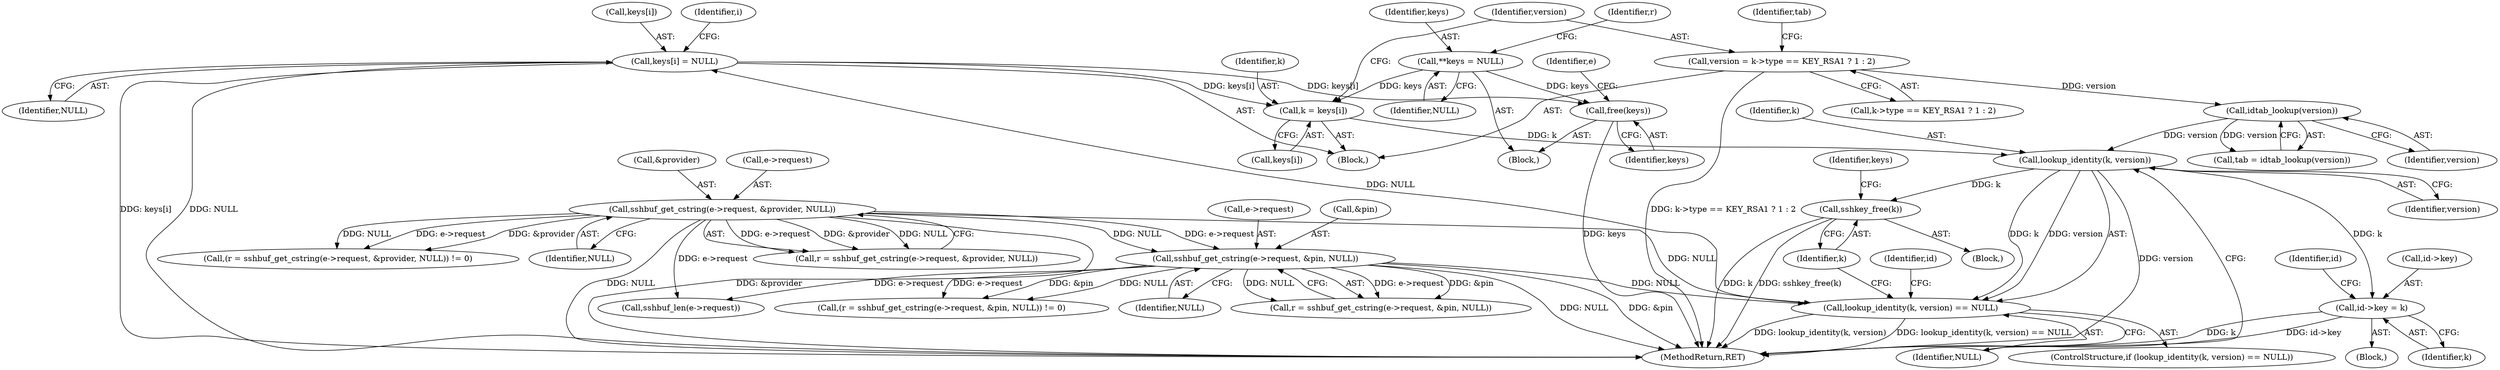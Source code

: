 digraph "0_src_9476ce1dd37d3c3218d5640b74c34c65e5f4efe5_0@array" {
"1000328" [label="(Call,keys[i] = NULL)"];
"1000271" [label="(Call,lookup_identity(k, version) == NULL)"];
"1000272" [label="(Call,lookup_identity(k, version))"];
"1000251" [label="(Call,k = keys[i])"];
"1000131" [label="(Call,**keys = NULL)"];
"1000328" [label="(Call,keys[i] = NULL)"];
"1000268" [label="(Call,idtab_lookup(version))"];
"1000256" [label="(Call,version = k->type == KEY_RSA1 ? 1 : 2)"];
"1000153" [label="(Call,sshbuf_get_cstring(e->request, &pin, NULL))"];
"1000142" [label="(Call,sshbuf_get_cstring(e->request, &provider, NULL))"];
"1000338" [label="(Call,free(keys))"];
"1000283" [label="(Call,id->key = k)"];
"1000326" [label="(Call,sshkey_free(k))"];
"1000257" [label="(Identifier,version)"];
"1000159" [label="(Identifier,NULL)"];
"1000275" [label="(Identifier,NULL)"];
"1000284" [label="(Call,id->key)"];
"1000327" [label="(Identifier,k)"];
"1000343" [label="(MethodReturn,RET)"];
"1000153" [label="(Call,sshbuf_get_cstring(e->request, &pin, NULL))"];
"1000273" [label="(Identifier,k)"];
"1000270" [label="(ControlStructure,if (lookup_identity(k, version) == NULL))"];
"1000253" [label="(Call,keys[i])"];
"1000141" [label="(Identifier,r)"];
"1000251" [label="(Call,k = keys[i])"];
"1000258" [label="(Call,k->type == KEY_RSA1 ? 1 : 2)"];
"1000328" [label="(Call,keys[i] = NULL)"];
"1000157" [label="(Call,&pin)"];
"1000146" [label="(Call,&provider)"];
"1000339" [label="(Identifier,keys)"];
"1000272" [label="(Call,lookup_identity(k, version))"];
"1000271" [label="(Call,lookup_identity(k, version) == NULL)"];
"1000150" [label="(Call,(r = sshbuf_get_cstring(e->request, &pin, NULL)) != 0)"];
"1000269" [label="(Identifier,version)"];
"1000250" [label="(Block,)"];
"1000267" [label="(Identifier,tab)"];
"1000287" [label="(Identifier,k)"];
"1000154" [label="(Call,e->request)"];
"1000249" [label="(Identifier,i)"];
"1000151" [label="(Call,r = sshbuf_get_cstring(e->request, &pin, NULL))"];
"1000330" [label="(Identifier,keys)"];
"1000167" [label="(Call,sshbuf_len(e->request))"];
"1000103" [label="(Block,)"];
"1000148" [label="(Identifier,NULL)"];
"1000256" [label="(Call,version = k->type == KEY_RSA1 ? 1 : 2)"];
"1000142" [label="(Call,sshbuf_get_cstring(e->request, &provider, NULL))"];
"1000252" [label="(Identifier,k)"];
"1000325" [label="(Block,)"];
"1000140" [label="(Call,r = sshbuf_get_cstring(e->request, &provider, NULL))"];
"1000341" [label="(Identifier,e)"];
"1000278" [label="(Identifier,id)"];
"1000276" [label="(Block,)"];
"1000332" [label="(Identifier,NULL)"];
"1000283" [label="(Call,id->key = k)"];
"1000132" [label="(Identifier,keys)"];
"1000266" [label="(Call,tab = idtab_lookup(version))"];
"1000338" [label="(Call,free(keys))"];
"1000143" [label="(Call,e->request)"];
"1000329" [label="(Call,keys[i])"];
"1000133" [label="(Identifier,NULL)"];
"1000139" [label="(Call,(r = sshbuf_get_cstring(e->request, &provider, NULL)) != 0)"];
"1000268" [label="(Call,idtab_lookup(version))"];
"1000290" [label="(Identifier,id)"];
"1000274" [label="(Identifier,version)"];
"1000131" [label="(Call,**keys = NULL)"];
"1000326" [label="(Call,sshkey_free(k))"];
"1000328" -> "1000250"  [label="AST: "];
"1000328" -> "1000332"  [label="CFG: "];
"1000329" -> "1000328"  [label="AST: "];
"1000332" -> "1000328"  [label="AST: "];
"1000249" -> "1000328"  [label="CFG: "];
"1000328" -> "1000343"  [label="DDG: NULL"];
"1000328" -> "1000343"  [label="DDG: keys[i]"];
"1000328" -> "1000251"  [label="DDG: keys[i]"];
"1000271" -> "1000328"  [label="DDG: NULL"];
"1000328" -> "1000338"  [label="DDG: keys[i]"];
"1000271" -> "1000270"  [label="AST: "];
"1000271" -> "1000275"  [label="CFG: "];
"1000272" -> "1000271"  [label="AST: "];
"1000275" -> "1000271"  [label="AST: "];
"1000278" -> "1000271"  [label="CFG: "];
"1000327" -> "1000271"  [label="CFG: "];
"1000271" -> "1000343"  [label="DDG: lookup_identity(k, version)"];
"1000271" -> "1000343"  [label="DDG: lookup_identity(k, version) == NULL"];
"1000272" -> "1000271"  [label="DDG: k"];
"1000272" -> "1000271"  [label="DDG: version"];
"1000153" -> "1000271"  [label="DDG: NULL"];
"1000142" -> "1000271"  [label="DDG: NULL"];
"1000272" -> "1000274"  [label="CFG: "];
"1000273" -> "1000272"  [label="AST: "];
"1000274" -> "1000272"  [label="AST: "];
"1000275" -> "1000272"  [label="CFG: "];
"1000272" -> "1000343"  [label="DDG: version"];
"1000251" -> "1000272"  [label="DDG: k"];
"1000268" -> "1000272"  [label="DDG: version"];
"1000272" -> "1000283"  [label="DDG: k"];
"1000272" -> "1000326"  [label="DDG: k"];
"1000251" -> "1000250"  [label="AST: "];
"1000251" -> "1000253"  [label="CFG: "];
"1000252" -> "1000251"  [label="AST: "];
"1000253" -> "1000251"  [label="AST: "];
"1000257" -> "1000251"  [label="CFG: "];
"1000131" -> "1000251"  [label="DDG: keys"];
"1000131" -> "1000103"  [label="AST: "];
"1000131" -> "1000133"  [label="CFG: "];
"1000132" -> "1000131"  [label="AST: "];
"1000133" -> "1000131"  [label="AST: "];
"1000141" -> "1000131"  [label="CFG: "];
"1000131" -> "1000338"  [label="DDG: keys"];
"1000268" -> "1000266"  [label="AST: "];
"1000268" -> "1000269"  [label="CFG: "];
"1000269" -> "1000268"  [label="AST: "];
"1000266" -> "1000268"  [label="CFG: "];
"1000268" -> "1000266"  [label="DDG: version"];
"1000256" -> "1000268"  [label="DDG: version"];
"1000256" -> "1000250"  [label="AST: "];
"1000256" -> "1000258"  [label="CFG: "];
"1000257" -> "1000256"  [label="AST: "];
"1000258" -> "1000256"  [label="AST: "];
"1000267" -> "1000256"  [label="CFG: "];
"1000256" -> "1000343"  [label="DDG: k->type == KEY_RSA1 ? 1 : 2"];
"1000153" -> "1000151"  [label="AST: "];
"1000153" -> "1000159"  [label="CFG: "];
"1000154" -> "1000153"  [label="AST: "];
"1000157" -> "1000153"  [label="AST: "];
"1000159" -> "1000153"  [label="AST: "];
"1000151" -> "1000153"  [label="CFG: "];
"1000153" -> "1000343"  [label="DDG: NULL"];
"1000153" -> "1000343"  [label="DDG: &pin"];
"1000153" -> "1000150"  [label="DDG: e->request"];
"1000153" -> "1000150"  [label="DDG: &pin"];
"1000153" -> "1000150"  [label="DDG: NULL"];
"1000153" -> "1000151"  [label="DDG: e->request"];
"1000153" -> "1000151"  [label="DDG: &pin"];
"1000153" -> "1000151"  [label="DDG: NULL"];
"1000142" -> "1000153"  [label="DDG: e->request"];
"1000142" -> "1000153"  [label="DDG: NULL"];
"1000153" -> "1000167"  [label="DDG: e->request"];
"1000142" -> "1000140"  [label="AST: "];
"1000142" -> "1000148"  [label="CFG: "];
"1000143" -> "1000142"  [label="AST: "];
"1000146" -> "1000142"  [label="AST: "];
"1000148" -> "1000142"  [label="AST: "];
"1000140" -> "1000142"  [label="CFG: "];
"1000142" -> "1000343"  [label="DDG: NULL"];
"1000142" -> "1000343"  [label="DDG: &provider"];
"1000142" -> "1000139"  [label="DDG: e->request"];
"1000142" -> "1000139"  [label="DDG: &provider"];
"1000142" -> "1000139"  [label="DDG: NULL"];
"1000142" -> "1000140"  [label="DDG: e->request"];
"1000142" -> "1000140"  [label="DDG: &provider"];
"1000142" -> "1000140"  [label="DDG: NULL"];
"1000142" -> "1000167"  [label="DDG: e->request"];
"1000338" -> "1000103"  [label="AST: "];
"1000338" -> "1000339"  [label="CFG: "];
"1000339" -> "1000338"  [label="AST: "];
"1000341" -> "1000338"  [label="CFG: "];
"1000338" -> "1000343"  [label="DDG: keys"];
"1000283" -> "1000276"  [label="AST: "];
"1000283" -> "1000287"  [label="CFG: "];
"1000284" -> "1000283"  [label="AST: "];
"1000287" -> "1000283"  [label="AST: "];
"1000290" -> "1000283"  [label="CFG: "];
"1000283" -> "1000343"  [label="DDG: id->key"];
"1000283" -> "1000343"  [label="DDG: k"];
"1000326" -> "1000325"  [label="AST: "];
"1000326" -> "1000327"  [label="CFG: "];
"1000327" -> "1000326"  [label="AST: "];
"1000330" -> "1000326"  [label="CFG: "];
"1000326" -> "1000343"  [label="DDG: sshkey_free(k)"];
"1000326" -> "1000343"  [label="DDG: k"];
}
